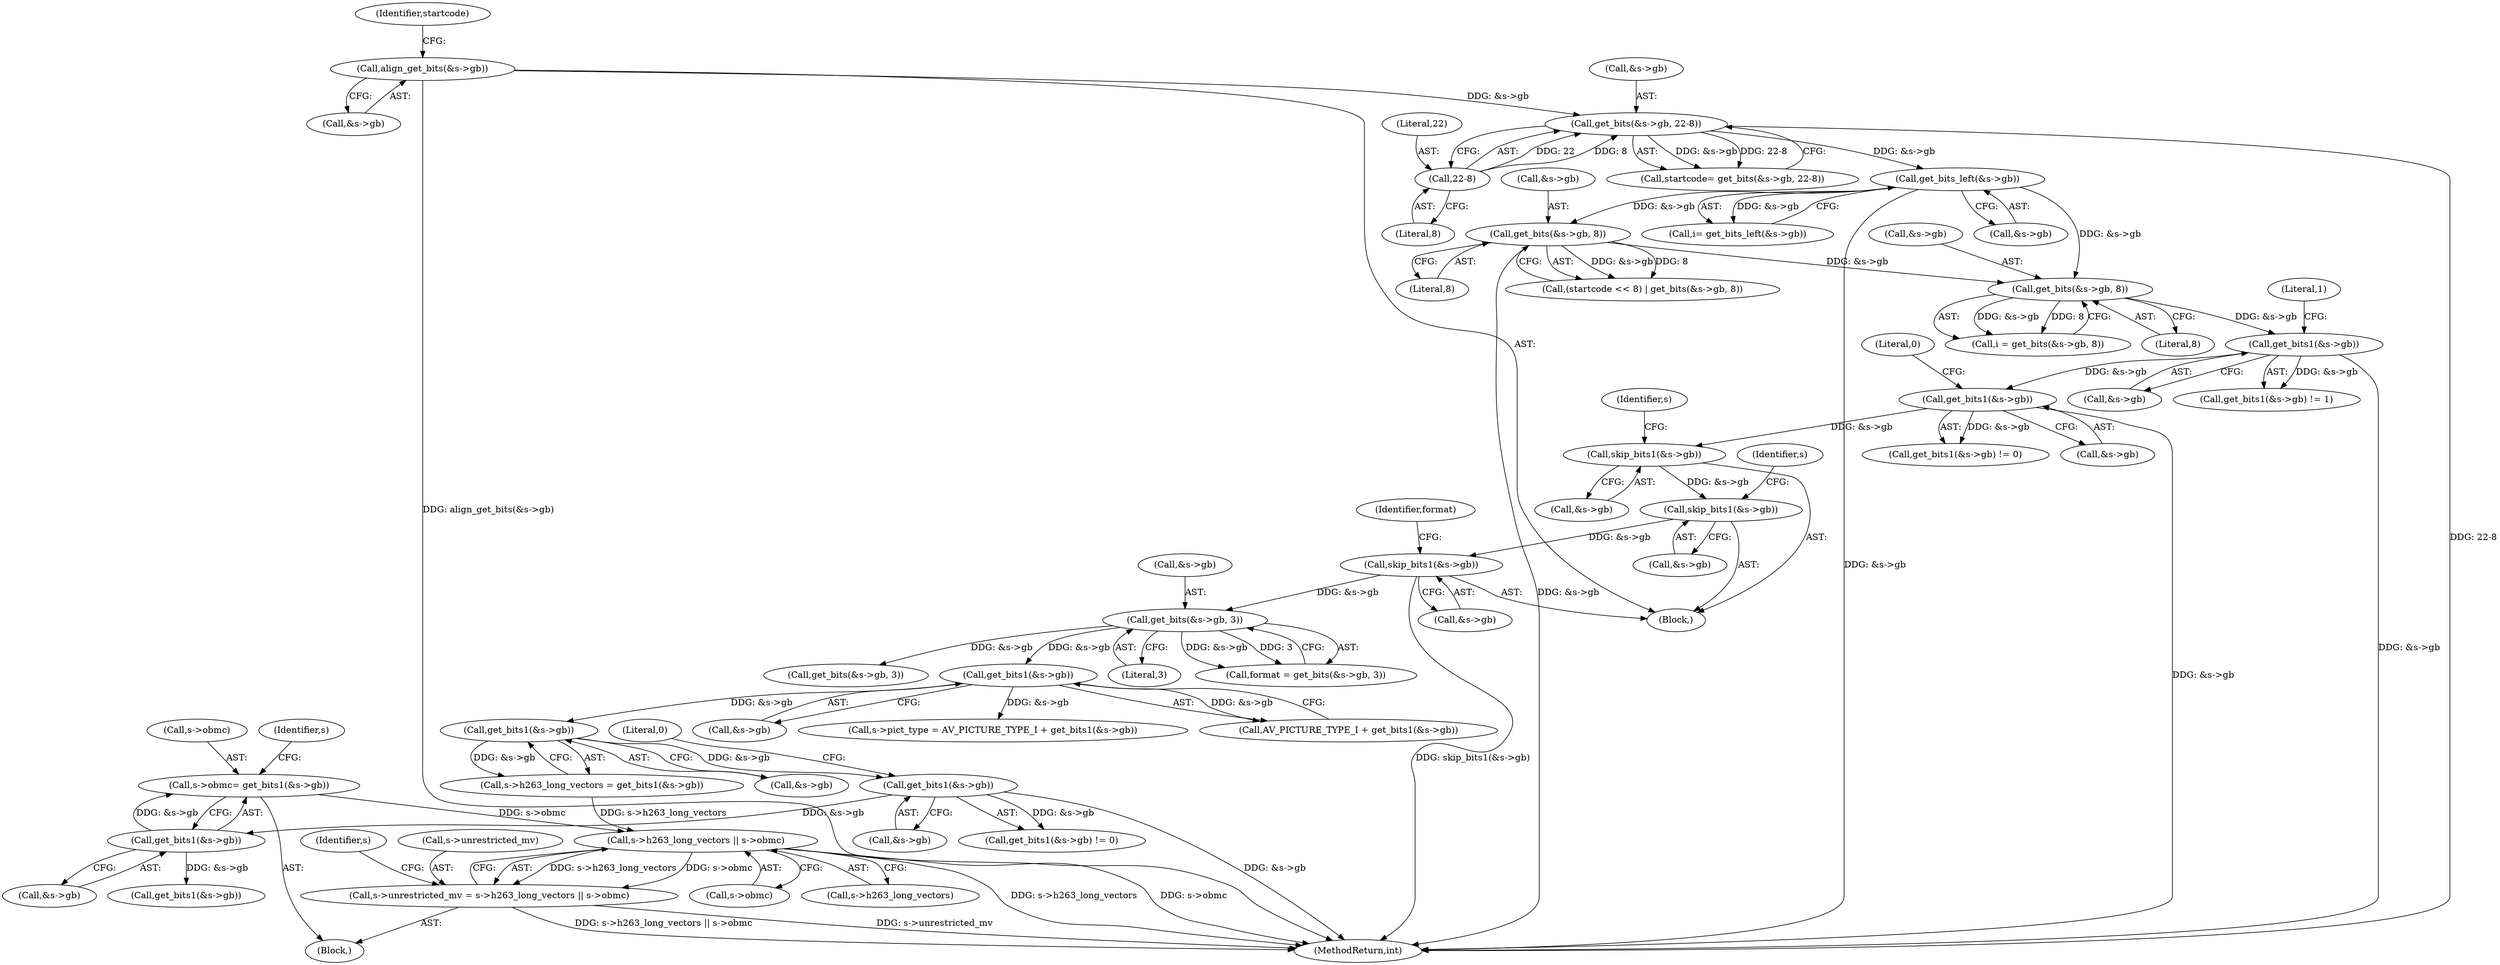 digraph "0_libav_0a49a62f998747cfa564d98d36a459fe70d3299b@pointer" {
"1000365" [label="(Call,s->obmc= get_bits1(&s->gb))"];
"1000369" [label="(Call,get_bits1(&s->gb))"];
"1000349" [label="(Call,get_bits1(&s->gb))"];
"1000342" [label="(Call,get_bits1(&s->gb))"];
"1000333" [label="(Call,get_bits1(&s->gb))"];
"1000293" [label="(Call,get_bits(&s->gb, 3))"];
"1000286" [label="(Call,skip_bits1(&s->gb))"];
"1000281" [label="(Call,skip_bits1(&s->gb))"];
"1000276" [label="(Call,skip_bits1(&s->gb))"];
"1000260" [label="(Call,get_bits1(&s->gb))"];
"1000242" [label="(Call,get_bits1(&s->gb))"];
"1000208" [label="(Call,get_bits(&s->gb, 8))"];
"1000180" [label="(Call,get_bits(&s->gb, 8))"];
"1000161" [label="(Call,get_bits_left(&s->gb))"];
"1000150" [label="(Call,get_bits(&s->gb, 22-8))"];
"1000143" [label="(Call,align_get_bits(&s->gb))"];
"1000155" [label="(Call,22-8)"];
"1000378" [label="(Call,s->h263_long_vectors || s->obmc)"];
"1000374" [label="(Call,s->unrestricted_mv = s->h263_long_vectors || s->obmc)"];
"1000369" [label="(Call,get_bits1(&s->gb))"];
"1000307" [label="(Block,)"];
"1000284" [label="(Identifier,s)"];
"1000366" [label="(Call,s->obmc)"];
"1000370" [label="(Call,&s->gb)"];
"1000161" [label="(Call,get_bits_left(&s->gb))"];
"1000374" [label="(Call,s->unrestricted_mv = s->h263_long_vectors || s->obmc)"];
"1000277" [label="(Call,&s->gb)"];
"1000157" [label="(Literal,8)"];
"1000376" [label="(Identifier,s)"];
"1000143" [label="(Call,align_get_bits(&s->gb))"];
"1000298" [label="(Literal,3)"];
"1000365" [label="(Call,s->obmc= get_bits1(&s->gb))"];
"1000136" [label="(Block,)"];
"1000350" [label="(Call,&s->gb)"];
"1000261" [label="(Call,&s->gb)"];
"1000150" [label="(Call,get_bits(&s->gb, 22-8))"];
"1000276" [label="(Call,skip_bits1(&s->gb))"];
"1000389" [label="(Call,get_bits1(&s->gb))"];
"1000291" [label="(Call,format = get_bits(&s->gb, 3))"];
"1000348" [label="(Call,get_bits1(&s->gb) != 0)"];
"1000354" [label="(Literal,0)"];
"1000209" [label="(Call,&s->gb)"];
"1000334" [label="(Call,&s->gb)"];
"1000281" [label="(Call,skip_bits1(&s->gb))"];
"1000180" [label="(Call,get_bits(&s->gb, 8))"];
"1000208" [label="(Call,get_bits(&s->gb, 8))"];
"1000144" [label="(Call,&s->gb)"];
"1000260" [label="(Call,get_bits1(&s->gb))"];
"1000327" [label="(Call,s->pict_type = AV_PICTURE_TYPE_I + get_bits1(&s->gb))"];
"1000156" [label="(Literal,22)"];
"1000206" [label="(Call,i = get_bits(&s->gb, 8))"];
"1000435" [label="(Call,get_bits(&s->gb, 3))"];
"1000382" [label="(Call,s->obmc)"];
"1000293" [label="(Call,get_bits(&s->gb, 3))"];
"1000375" [label="(Call,s->unrestricted_mv)"];
"1000338" [label="(Call,s->h263_long_vectors = get_bits1(&s->gb))"];
"1000247" [label="(Literal,1)"];
"1000378" [label="(Call,s->h263_long_vectors || s->obmc)"];
"1000148" [label="(Call,startcode= get_bits(&s->gb, 22-8))"];
"1000289" [label="(Identifier,s)"];
"1000265" [label="(Literal,0)"];
"1000287" [label="(Call,&s->gb)"];
"1000159" [label="(Call,i= get_bits_left(&s->gb))"];
"1000155" [label="(Call,22-8)"];
"1000213" [label="(Literal,8)"];
"1000181" [label="(Call,&s->gb)"];
"1000162" [label="(Call,&s->gb)"];
"1000176" [label="(Call,(startcode << 8) | get_bits(&s->gb, 8))"];
"1000294" [label="(Call,&s->gb)"];
"1000349" [label="(Call,get_bits1(&s->gb))"];
"1000282" [label="(Call,&s->gb)"];
"1000243" [label="(Call,&s->gb)"];
"1000185" [label="(Literal,8)"];
"1000379" [label="(Call,s->h263_long_vectors)"];
"1000242" [label="(Call,get_bits1(&s->gb))"];
"1000292" [label="(Identifier,format)"];
"1000149" [label="(Identifier,startcode)"];
"1001103" [label="(MethodReturn,int)"];
"1000333" [label="(Call,get_bits1(&s->gb))"];
"1000342" [label="(Call,get_bits1(&s->gb))"];
"1000259" [label="(Call,get_bits1(&s->gb) != 0)"];
"1000241" [label="(Call,get_bits1(&s->gb) != 1)"];
"1000151" [label="(Call,&s->gb)"];
"1000286" [label="(Call,skip_bits1(&s->gb))"];
"1000387" [label="(Identifier,s)"];
"1000343" [label="(Call,&s->gb)"];
"1000331" [label="(Call,AV_PICTURE_TYPE_I + get_bits1(&s->gb))"];
"1000365" -> "1000307"  [label="AST: "];
"1000365" -> "1000369"  [label="CFG: "];
"1000366" -> "1000365"  [label="AST: "];
"1000369" -> "1000365"  [label="AST: "];
"1000376" -> "1000365"  [label="CFG: "];
"1000369" -> "1000365"  [label="DDG: &s->gb"];
"1000365" -> "1000378"  [label="DDG: s->obmc"];
"1000369" -> "1000370"  [label="CFG: "];
"1000370" -> "1000369"  [label="AST: "];
"1000349" -> "1000369"  [label="DDG: &s->gb"];
"1000369" -> "1000389"  [label="DDG: &s->gb"];
"1000349" -> "1000348"  [label="AST: "];
"1000349" -> "1000350"  [label="CFG: "];
"1000350" -> "1000349"  [label="AST: "];
"1000354" -> "1000349"  [label="CFG: "];
"1000349" -> "1001103"  [label="DDG: &s->gb"];
"1000349" -> "1000348"  [label="DDG: &s->gb"];
"1000342" -> "1000349"  [label="DDG: &s->gb"];
"1000342" -> "1000338"  [label="AST: "];
"1000342" -> "1000343"  [label="CFG: "];
"1000343" -> "1000342"  [label="AST: "];
"1000338" -> "1000342"  [label="CFG: "];
"1000342" -> "1000338"  [label="DDG: &s->gb"];
"1000333" -> "1000342"  [label="DDG: &s->gb"];
"1000333" -> "1000331"  [label="AST: "];
"1000333" -> "1000334"  [label="CFG: "];
"1000334" -> "1000333"  [label="AST: "];
"1000331" -> "1000333"  [label="CFG: "];
"1000333" -> "1000327"  [label="DDG: &s->gb"];
"1000333" -> "1000331"  [label="DDG: &s->gb"];
"1000293" -> "1000333"  [label="DDG: &s->gb"];
"1000293" -> "1000291"  [label="AST: "];
"1000293" -> "1000298"  [label="CFG: "];
"1000294" -> "1000293"  [label="AST: "];
"1000298" -> "1000293"  [label="AST: "];
"1000291" -> "1000293"  [label="CFG: "];
"1000293" -> "1000291"  [label="DDG: &s->gb"];
"1000293" -> "1000291"  [label="DDG: 3"];
"1000286" -> "1000293"  [label="DDG: &s->gb"];
"1000293" -> "1000435"  [label="DDG: &s->gb"];
"1000286" -> "1000136"  [label="AST: "];
"1000286" -> "1000287"  [label="CFG: "];
"1000287" -> "1000286"  [label="AST: "];
"1000292" -> "1000286"  [label="CFG: "];
"1000286" -> "1001103"  [label="DDG: skip_bits1(&s->gb)"];
"1000281" -> "1000286"  [label="DDG: &s->gb"];
"1000281" -> "1000136"  [label="AST: "];
"1000281" -> "1000282"  [label="CFG: "];
"1000282" -> "1000281"  [label="AST: "];
"1000289" -> "1000281"  [label="CFG: "];
"1000276" -> "1000281"  [label="DDG: &s->gb"];
"1000276" -> "1000136"  [label="AST: "];
"1000276" -> "1000277"  [label="CFG: "];
"1000277" -> "1000276"  [label="AST: "];
"1000284" -> "1000276"  [label="CFG: "];
"1000260" -> "1000276"  [label="DDG: &s->gb"];
"1000260" -> "1000259"  [label="AST: "];
"1000260" -> "1000261"  [label="CFG: "];
"1000261" -> "1000260"  [label="AST: "];
"1000265" -> "1000260"  [label="CFG: "];
"1000260" -> "1001103"  [label="DDG: &s->gb"];
"1000260" -> "1000259"  [label="DDG: &s->gb"];
"1000242" -> "1000260"  [label="DDG: &s->gb"];
"1000242" -> "1000241"  [label="AST: "];
"1000242" -> "1000243"  [label="CFG: "];
"1000243" -> "1000242"  [label="AST: "];
"1000247" -> "1000242"  [label="CFG: "];
"1000242" -> "1001103"  [label="DDG: &s->gb"];
"1000242" -> "1000241"  [label="DDG: &s->gb"];
"1000208" -> "1000242"  [label="DDG: &s->gb"];
"1000208" -> "1000206"  [label="AST: "];
"1000208" -> "1000213"  [label="CFG: "];
"1000209" -> "1000208"  [label="AST: "];
"1000213" -> "1000208"  [label="AST: "];
"1000206" -> "1000208"  [label="CFG: "];
"1000208" -> "1000206"  [label="DDG: &s->gb"];
"1000208" -> "1000206"  [label="DDG: 8"];
"1000180" -> "1000208"  [label="DDG: &s->gb"];
"1000161" -> "1000208"  [label="DDG: &s->gb"];
"1000180" -> "1000176"  [label="AST: "];
"1000180" -> "1000185"  [label="CFG: "];
"1000181" -> "1000180"  [label="AST: "];
"1000185" -> "1000180"  [label="AST: "];
"1000176" -> "1000180"  [label="CFG: "];
"1000180" -> "1001103"  [label="DDG: &s->gb"];
"1000180" -> "1000176"  [label="DDG: &s->gb"];
"1000180" -> "1000176"  [label="DDG: 8"];
"1000161" -> "1000180"  [label="DDG: &s->gb"];
"1000161" -> "1000159"  [label="AST: "];
"1000161" -> "1000162"  [label="CFG: "];
"1000162" -> "1000161"  [label="AST: "];
"1000159" -> "1000161"  [label="CFG: "];
"1000161" -> "1001103"  [label="DDG: &s->gb"];
"1000161" -> "1000159"  [label="DDG: &s->gb"];
"1000150" -> "1000161"  [label="DDG: &s->gb"];
"1000150" -> "1000148"  [label="AST: "];
"1000150" -> "1000155"  [label="CFG: "];
"1000151" -> "1000150"  [label="AST: "];
"1000155" -> "1000150"  [label="AST: "];
"1000148" -> "1000150"  [label="CFG: "];
"1000150" -> "1001103"  [label="DDG: 22-8"];
"1000150" -> "1000148"  [label="DDG: &s->gb"];
"1000150" -> "1000148"  [label="DDG: 22-8"];
"1000143" -> "1000150"  [label="DDG: &s->gb"];
"1000155" -> "1000150"  [label="DDG: 22"];
"1000155" -> "1000150"  [label="DDG: 8"];
"1000143" -> "1000136"  [label="AST: "];
"1000143" -> "1000144"  [label="CFG: "];
"1000144" -> "1000143"  [label="AST: "];
"1000149" -> "1000143"  [label="CFG: "];
"1000143" -> "1001103"  [label="DDG: align_get_bits(&s->gb)"];
"1000155" -> "1000157"  [label="CFG: "];
"1000156" -> "1000155"  [label="AST: "];
"1000157" -> "1000155"  [label="AST: "];
"1000378" -> "1000374"  [label="AST: "];
"1000378" -> "1000379"  [label="CFG: "];
"1000378" -> "1000382"  [label="CFG: "];
"1000379" -> "1000378"  [label="AST: "];
"1000382" -> "1000378"  [label="AST: "];
"1000374" -> "1000378"  [label="CFG: "];
"1000378" -> "1001103"  [label="DDG: s->h263_long_vectors"];
"1000378" -> "1001103"  [label="DDG: s->obmc"];
"1000378" -> "1000374"  [label="DDG: s->h263_long_vectors"];
"1000378" -> "1000374"  [label="DDG: s->obmc"];
"1000338" -> "1000378"  [label="DDG: s->h263_long_vectors"];
"1000374" -> "1000307"  [label="AST: "];
"1000375" -> "1000374"  [label="AST: "];
"1000387" -> "1000374"  [label="CFG: "];
"1000374" -> "1001103"  [label="DDG: s->unrestricted_mv"];
"1000374" -> "1001103"  [label="DDG: s->h263_long_vectors || s->obmc"];
}

